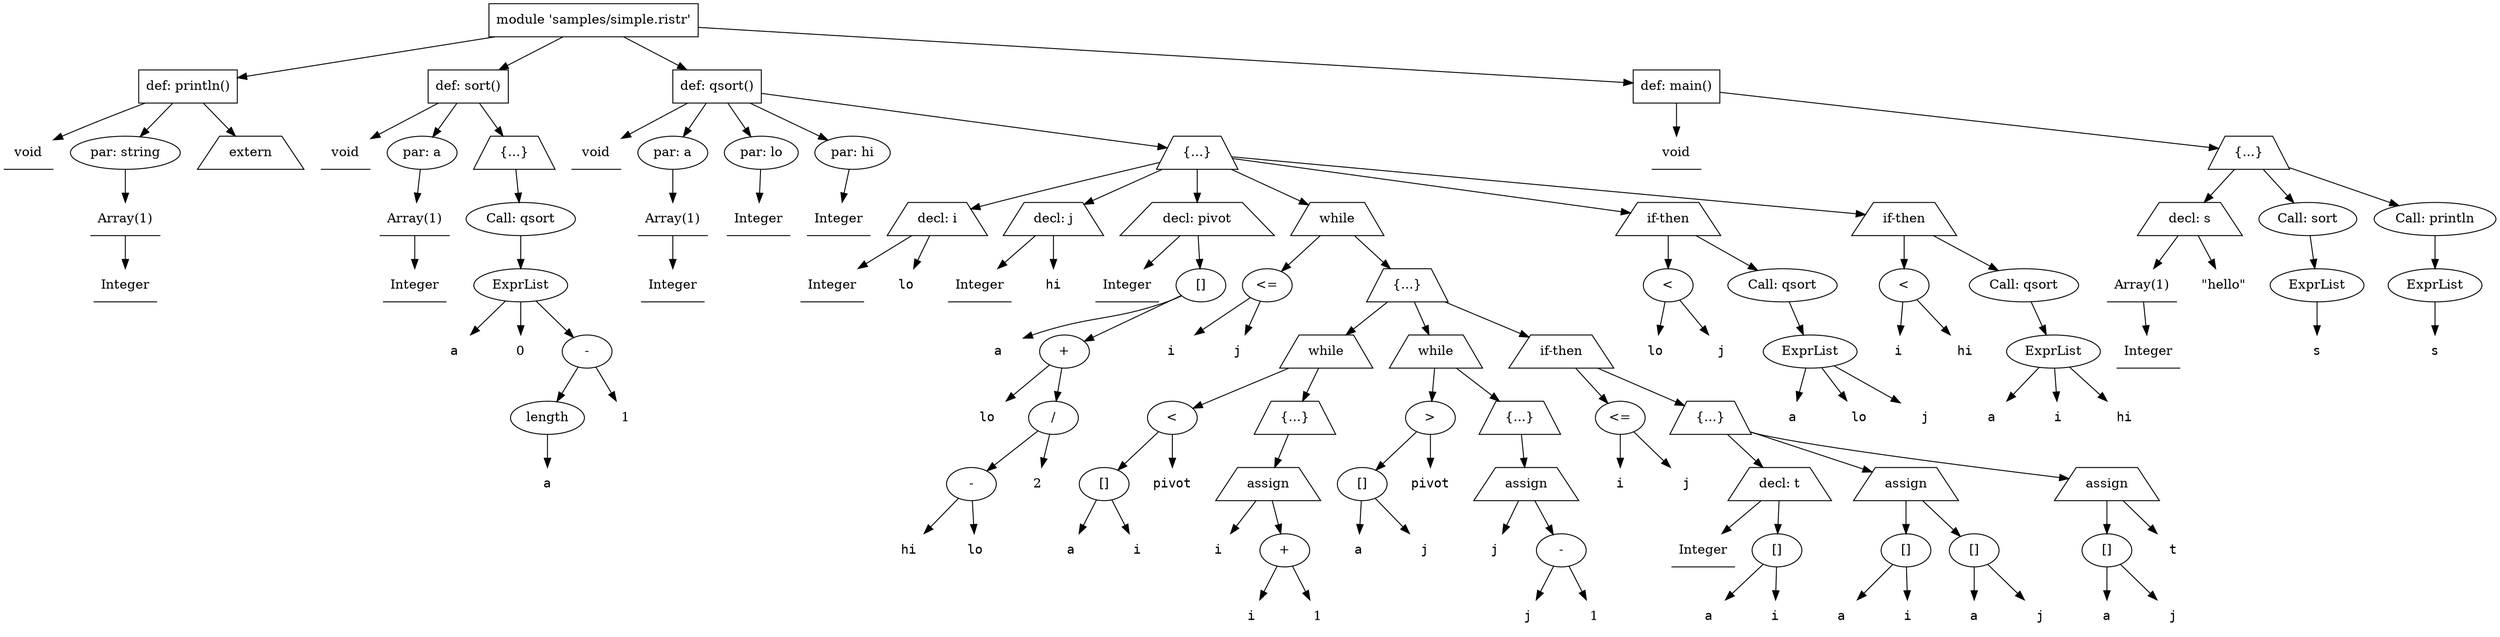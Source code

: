 digraph ristretto {
	n0 [label="module 'samples/simple.ristr'" shape=rect]
	n1 [label="def: println()" shape=rect]
	n2 [label="void" shape=underline]
	n1 -> n2
	n3 [label="par: string" ]
	n4 [label="Array(1)" shape=underline]
	n5 [label="Integer" shape=underline]
	n4 -> n5
	n3 -> n4
	n1 -> n3
	n6 [label="extern" shape=trapezium]
	n1 -> n6
	n0 -> n1
	n7 [label="def: sort()" shape=rect]
	n8 [label="void" shape=underline]
	n7 -> n8
	n9 [label="par: a" ]
	n10 [label="Array(1)" shape=underline]
	n11 [label="Integer" shape=underline]
	n10 -> n11
	n9 -> n10
	n7 -> n9
	n12 [label="{...}" shape=trapezium]
	n13 [label="Call: qsort" ]
	n14 [label="ExprList" ]
	n15 [label="a" shape=plaintext, fontname=Courier]
	n14 -> n15
	n16 [label="0" shape=plaintext]
	n14 -> n16
	n17 [label="-" ]
	n18 [label="length" ]
	n19 [label="a" shape=plaintext, fontname=Courier]
	n18 -> n19
	n20 [label="1" shape=plaintext]
	n17 -> n18
	n17 -> n20
	n14 -> n17
	n13 -> n14
	n12 -> n13
	n7 -> n12
	n0 -> n7
	n21 [label="def: qsort()" shape=rect]
	n22 [label="void" shape=underline]
	n21 -> n22
	n23 [label="par: a" ]
	n24 [label="Array(1)" shape=underline]
	n25 [label="Integer" shape=underline]
	n24 -> n25
	n23 -> n24
	n21 -> n23
	n26 [label="par: lo" ]
	n27 [label="Integer" shape=underline]
	n26 -> n27
	n21 -> n26
	n28 [label="par: hi" ]
	n29 [label="Integer" shape=underline]
	n28 -> n29
	n21 -> n28
	n30 [label="{...}" shape=trapezium]
	n31 [label="decl: i" shape=trapezium]
	n32 [label="Integer" shape=underline]
	n31 -> n32
	n33 [label="lo" shape=plaintext, fontname=Courier]
	n31 -> n33
	n30 -> n31
	n34 [label="decl: j" shape=trapezium]
	n35 [label="Integer" shape=underline]
	n34 -> n35
	n36 [label="hi" shape=plaintext, fontname=Courier]
	n34 -> n36
	n30 -> n34
	n37 [label="decl: pivot" shape=trapezium]
	n38 [label="Integer" shape=underline]
	n37 -> n38
	n39 [label="[]" ]
	n40 [label="a" shape=plaintext, fontname=Courier]
	n41 [label="+" ]
	n42 [label="lo" shape=plaintext, fontname=Courier]
	n43 [label="/" ]
	n44 [label="-" ]
	n45 [label="hi" shape=plaintext, fontname=Courier]
	n46 [label="lo" shape=plaintext, fontname=Courier]
	n44 -> n45
	n44 -> n46
	n47 [label="2" shape=plaintext]
	n43 -> n44
	n43 -> n47
	n41 -> n42
	n41 -> n43
	n39 -> n40
	n39 -> n41
	n37 -> n39
	n30 -> n37
	n48 [label="while" shape=trapezium]
	n49 [label="<=" ]
	n50 [label="i" shape=plaintext, fontname=Courier]
	n51 [label="j" shape=plaintext, fontname=Courier]
	n49 -> n50
	n49 -> n51
	n48 -> n49
	n52 [label="{...}" shape=trapezium]
	n53 [label="while" shape=trapezium]
	n54 [label="<" ]
	n55 [label="[]" ]
	n56 [label="a" shape=plaintext, fontname=Courier]
	n57 [label="i" shape=plaintext, fontname=Courier]
	n55 -> n56
	n55 -> n57
	n58 [label="pivot" shape=plaintext, fontname=Courier]
	n54 -> n55
	n54 -> n58
	n53 -> n54
	n59 [label="{...}" shape=trapezium]
	n60 [label="assign" shape=trapezium]
	n61 [label="i" shape=plaintext, fontname=Courier]
	n60 -> n61
	n62 [label="+" ]
	n63 [label="i" shape=plaintext, fontname=Courier]
	n64 [label="1" shape=plaintext]
	n62 -> n63
	n62 -> n64
	n60 -> n62
	n59 -> n60
	n53 -> n59
	n52 -> n53
	n65 [label="while" shape=trapezium]
	n66 [label=">" ]
	n67 [label="[]" ]
	n68 [label="a" shape=plaintext, fontname=Courier]
	n69 [label="j" shape=plaintext, fontname=Courier]
	n67 -> n68
	n67 -> n69
	n70 [label="pivot" shape=plaintext, fontname=Courier]
	n66 -> n67
	n66 -> n70
	n65 -> n66
	n71 [label="{...}" shape=trapezium]
	n72 [label="assign" shape=trapezium]
	n73 [label="j" shape=plaintext, fontname=Courier]
	n72 -> n73
	n74 [label="-" ]
	n75 [label="j" shape=plaintext, fontname=Courier]
	n76 [label="1" shape=plaintext]
	n74 -> n75
	n74 -> n76
	n72 -> n74
	n71 -> n72
	n65 -> n71
	n52 -> n65
	n77 [label="if-then" shape=trapezium]
	n78 [label="<=" ]
	n79 [label="i" shape=plaintext, fontname=Courier]
	n80 [label="j" shape=plaintext, fontname=Courier]
	n78 -> n79
	n78 -> n80
	n77 -> n78
	n81 [label="{...}" shape=trapezium]
	n82 [label="decl: t" shape=trapezium]
	n83 [label="Integer" shape=underline]
	n82 -> n83
	n84 [label="[]" ]
	n85 [label="a" shape=plaintext, fontname=Courier]
	n86 [label="i" shape=plaintext, fontname=Courier]
	n84 -> n85
	n84 -> n86
	n82 -> n84
	n81 -> n82
	n87 [label="assign" shape=trapezium]
	n88 [label="[]" ]
	n89 [label="a" shape=plaintext, fontname=Courier]
	n90 [label="i" shape=plaintext, fontname=Courier]
	n88 -> n89
	n88 -> n90
	n87 -> n88
	n91 [label="[]" ]
	n92 [label="a" shape=plaintext, fontname=Courier]
	n93 [label="j" shape=plaintext, fontname=Courier]
	n91 -> n92
	n91 -> n93
	n87 -> n91
	n81 -> n87
	n94 [label="assign" shape=trapezium]
	n95 [label="[]" ]
	n96 [label="a" shape=plaintext, fontname=Courier]
	n97 [label="j" shape=plaintext, fontname=Courier]
	n95 -> n96
	n95 -> n97
	n94 -> n95
	n98 [label="t" shape=plaintext, fontname=Courier]
	n94 -> n98
	n81 -> n94
	n77 -> n81
	n52 -> n77
	n48 -> n52
	n30 -> n48
	n99 [label="if-then" shape=trapezium]
	n100 [label="<" ]
	n101 [label="lo" shape=plaintext, fontname=Courier]
	n102 [label="j" shape=plaintext, fontname=Courier]
	n100 -> n101
	n100 -> n102
	n99 -> n100
	n103 [label="Call: qsort" ]
	n104 [label="ExprList" ]
	n105 [label="a" shape=plaintext, fontname=Courier]
	n104 -> n105
	n106 [label="lo" shape=plaintext, fontname=Courier]
	n104 -> n106
	n107 [label="j" shape=plaintext, fontname=Courier]
	n104 -> n107
	n103 -> n104
	n99 -> n103
	n30 -> n99
	n108 [label="if-then" shape=trapezium]
	n109 [label="<" ]
	n110 [label="i" shape=plaintext, fontname=Courier]
	n111 [label="hi" shape=plaintext, fontname=Courier]
	n109 -> n110
	n109 -> n111
	n108 -> n109
	n112 [label="Call: qsort" ]
	n113 [label="ExprList" ]
	n114 [label="a" shape=plaintext, fontname=Courier]
	n113 -> n114
	n115 [label="i" shape=plaintext, fontname=Courier]
	n113 -> n115
	n116 [label="hi" shape=plaintext, fontname=Courier]
	n113 -> n116
	n112 -> n113
	n108 -> n112
	n30 -> n108
	n21 -> n30
	n0 -> n21
	n117 [label="def: main()" shape=rect]
	n118 [label="void" shape=underline]
	n117 -> n118
	n119 [label="{...}" shape=trapezium]
	n120 [label="decl: s" shape=trapezium]
	n121 [label="Array(1)" shape=underline]
	n122 [label="Integer" shape=underline]
	n121 -> n122
	n120 -> n121
	n123 [label="\"hello\"" shape=plaintext]
	n120 -> n123
	n119 -> n120
	n124 [label="Call: sort" ]
	n125 [label="ExprList" ]
	n126 [label="s" shape=plaintext, fontname=Courier]
	n125 -> n126
	n124 -> n125
	n119 -> n124
	n127 [label="Call: println" ]
	n128 [label="ExprList" ]
	n129 [label="s" shape=plaintext, fontname=Courier]
	n128 -> n129
	n127 -> n128
	n119 -> n127
	n117 -> n119
	n0 -> n117
}
